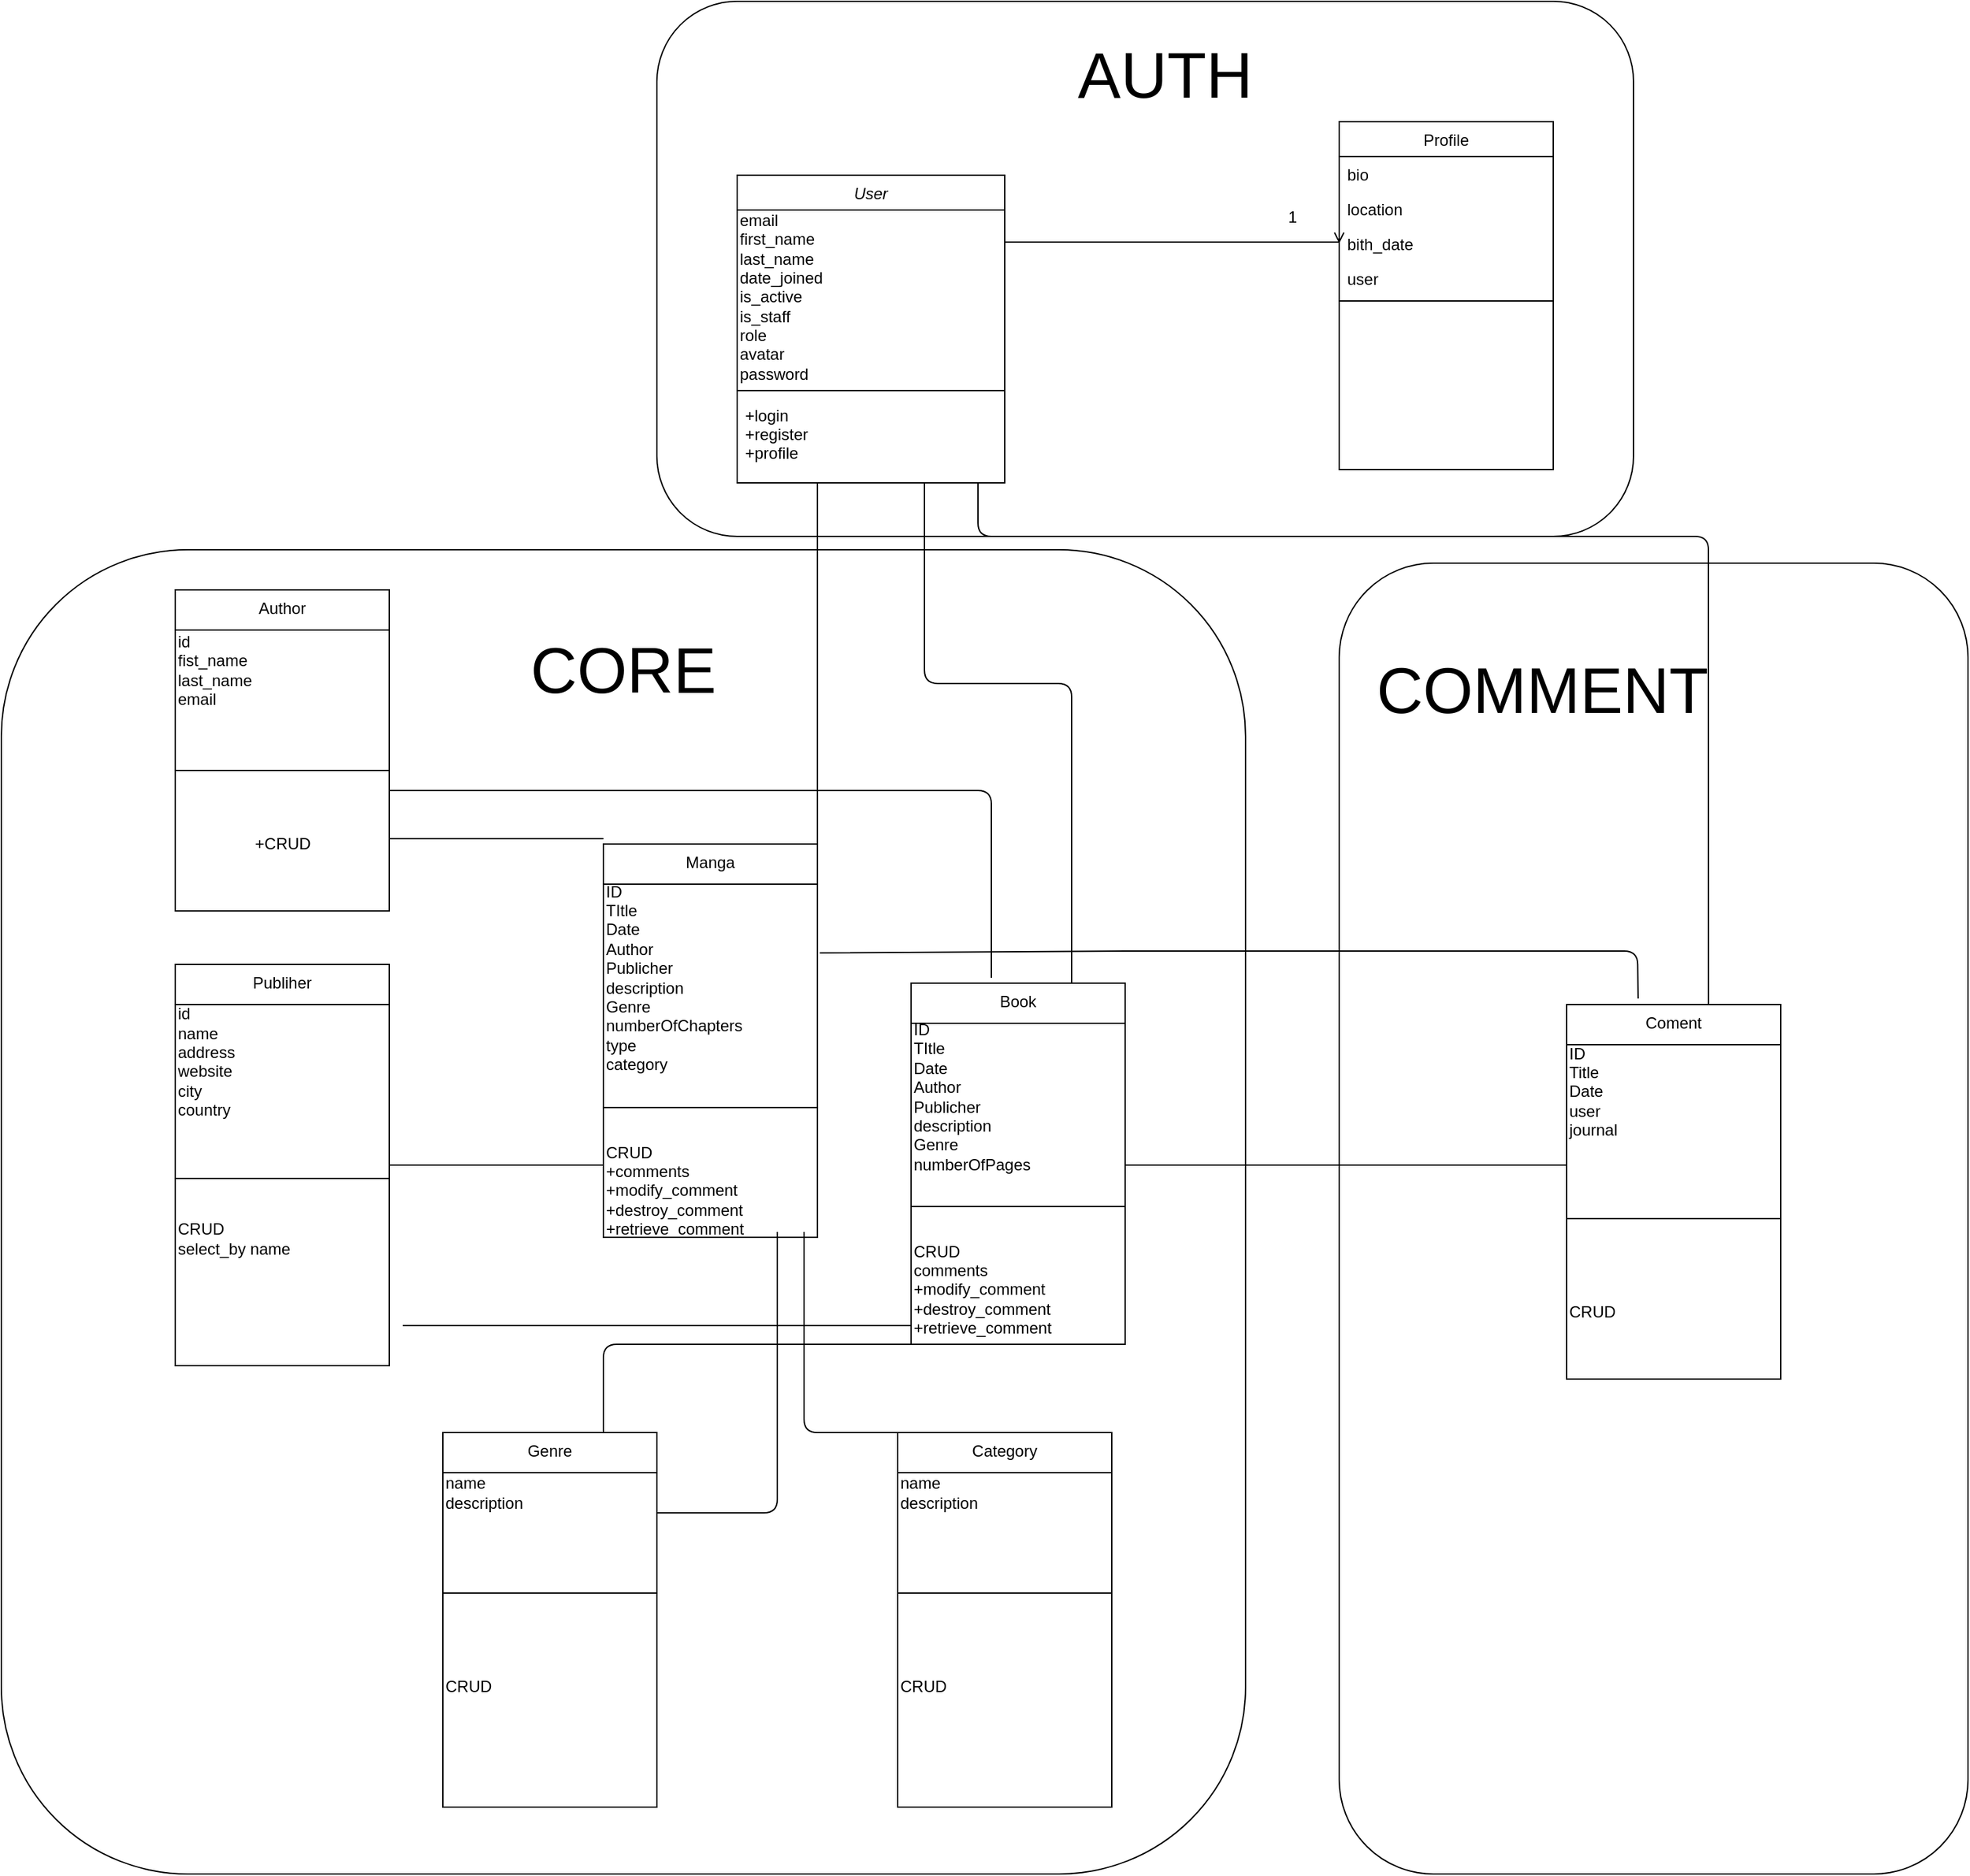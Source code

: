 <mxfile version="15.9.1" type="github">
  <diagram id="jcQOwkfmVCIZwTuygycr" name="Page-1">
    <mxGraphModel dx="4022" dy="2537" grid="1" gridSize="10" guides="1" tooltips="1" connect="1" arrows="1" fold="1" page="1" pageScale="1" pageWidth="827" pageHeight="1169" math="0" shadow="0">
      <root>
        <mxCell id="0" />
        <mxCell id="1" parent="0" />
        <mxCell id="Yu7iKz_LGdtoEw5sCeER-6" value="" style="rounded=1;whiteSpace=wrap;html=1;fontSize=48;" vertex="1" parent="1">
          <mxGeometry x="350" y="270" width="470" height="980" as="geometry" />
        </mxCell>
        <mxCell id="Yu7iKz_LGdtoEw5sCeER-4" value="" style="rounded=1;whiteSpace=wrap;html=1;fontSize=48;" vertex="1" parent="1">
          <mxGeometry x="-160" y="-150" width="730" height="400" as="geometry" />
        </mxCell>
        <mxCell id="Yu7iKz_LGdtoEw5sCeER-2" value="" style="rounded=1;whiteSpace=wrap;html=1;" vertex="1" parent="1">
          <mxGeometry x="-650" y="260" width="930" height="990" as="geometry" />
        </mxCell>
        <mxCell id="009FFuVWWafAC5ui-sYl-2" value="User" style="swimlane;fontStyle=2;align=center;verticalAlign=top;childLayout=stackLayout;horizontal=1;startSize=26;horizontalStack=0;resizeParent=1;resizeLast=0;collapsible=1;marginBottom=0;rounded=0;shadow=0;strokeWidth=1;" parent="1" vertex="1">
          <mxGeometry x="-100" y="-20" width="200" height="230" as="geometry">
            <mxRectangle x="230" y="140" width="160" height="26" as="alternateBounds" />
          </mxGeometry>
        </mxCell>
        <mxCell id="009FFuVWWafAC5ui-sYl-3" value="&lt;div&gt;&lt;span&gt;email&lt;/span&gt;&lt;/div&gt;&lt;div&gt;&lt;span&gt;first_name&lt;/span&gt;&lt;/div&gt;&lt;div&gt;&lt;span&gt;last_name&lt;/span&gt;&lt;/div&gt;&lt;div&gt;&lt;span&gt;date_joined&lt;/span&gt;&lt;/div&gt;&lt;div&gt;&lt;span&gt;is_active&lt;/span&gt;&lt;/div&gt;&lt;div&gt;&lt;span&gt;is_staff&lt;/span&gt;&lt;/div&gt;&lt;div&gt;&lt;span&gt;role&lt;/span&gt;&lt;/div&gt;&lt;div&gt;&lt;span&gt;avatar&lt;/span&gt;&lt;/div&gt;&lt;div&gt;password&amp;nbsp;&lt;/div&gt;" style="text;html=1;align=left;verticalAlign=middle;resizable=0;points=[];autosize=1;strokeColor=none;" parent="009FFuVWWafAC5ui-sYl-2" vertex="1">
          <mxGeometry y="26" width="200" height="130" as="geometry" />
        </mxCell>
        <mxCell id="009FFuVWWafAC5ui-sYl-4" value="" style="line;html=1;strokeWidth=1;align=left;verticalAlign=middle;spacingTop=-1;spacingLeft=3;spacingRight=3;rotatable=0;labelPosition=right;points=[];portConstraint=eastwest;" parent="009FFuVWWafAC5ui-sYl-2" vertex="1">
          <mxGeometry y="156" width="200" height="10" as="geometry" />
        </mxCell>
        <mxCell id="009FFuVWWafAC5ui-sYl-5" value="+login&#xa;+register&#xa;+profile" style="text;align=left;verticalAlign=top;spacingLeft=4;spacingRight=4;overflow=hidden;rotatable=0;points=[[0,0.5],[1,0.5]];portConstraint=eastwest;" parent="009FFuVWWafAC5ui-sYl-2" vertex="1">
          <mxGeometry y="166" width="200" height="54" as="geometry" />
        </mxCell>
        <mxCell id="009FFuVWWafAC5ui-sYl-6" value="" style="endArrow=open;shadow=0;strokeWidth=1;rounded=0;endFill=1;edgeStyle=elbowEdgeStyle;elbow=vertical;entryX=0;entryY=0.5;entryDx=0;entryDy=0;" parent="1" source="009FFuVWWafAC5ui-sYl-2" target="009FFuVWWafAC5ui-sYl-71" edge="1">
          <mxGeometry x="0.5" y="41" relative="1" as="geometry">
            <mxPoint x="380" y="192" as="sourcePoint" />
            <mxPoint x="330" y="50" as="targetPoint" />
            <mxPoint x="-40" y="32" as="offset" />
            <Array as="points">
              <mxPoint x="330" y="30" />
            </Array>
          </mxGeometry>
        </mxCell>
        <mxCell id="009FFuVWWafAC5ui-sYl-7" value="1" style="resizable=0;align=right;verticalAlign=bottom;labelBackgroundColor=none;fontSize=12;" parent="009FFuVWWafAC5ui-sYl-6" connectable="0" vertex="1">
          <mxGeometry x="1" relative="1" as="geometry">
            <mxPoint x="-30" y="-11" as="offset" />
          </mxGeometry>
        </mxCell>
        <mxCell id="009FFuVWWafAC5ui-sYl-8" value="Manga" style="swimlane;fontStyle=0;align=center;verticalAlign=top;childLayout=stackLayout;horizontal=1;startSize=30;horizontalStack=0;resizeParent=1;resizeLast=0;collapsible=1;marginBottom=0;rounded=0;shadow=0;strokeWidth=1;" parent="1" vertex="1">
          <mxGeometry x="-200" y="480" width="160" height="294" as="geometry">
            <mxRectangle x="340" y="380" width="170" height="26" as="alternateBounds" />
          </mxGeometry>
        </mxCell>
        <mxCell id="009FFuVWWafAC5ui-sYl-9" value="ID&lt;br&gt;TItle&lt;br&gt;Date&lt;br&gt;Author&lt;br&gt;Publicher&lt;br&gt;description&lt;br&gt;Genre&lt;br&gt;numberOfChapters&lt;br&gt;type&lt;br&gt;category" style="text;html=1;align=left;verticalAlign=middle;resizable=0;points=[];autosize=1;strokeColor=none;rotation=0;" parent="009FFuVWWafAC5ui-sYl-8" vertex="1">
          <mxGeometry y="30" width="160" height="140" as="geometry" />
        </mxCell>
        <mxCell id="009FFuVWWafAC5ui-sYl-10" value="" style="line;html=1;strokeWidth=1;align=left;verticalAlign=middle;spacingTop=-1;spacingLeft=3;spacingRight=3;rotatable=0;labelPosition=right;points=[];portConstraint=eastwest;" parent="009FFuVWWafAC5ui-sYl-8" vertex="1">
          <mxGeometry y="170" width="160" height="54" as="geometry" />
        </mxCell>
        <mxCell id="009FFuVWWafAC5ui-sYl-11" value="CRUD&lt;br&gt;+comments&lt;br&gt;+modify_comment&lt;br&gt;+destroy_comment&lt;br&gt;+retrieve_comment" style="text;html=1;align=left;verticalAlign=middle;resizable=0;points=[];autosize=1;strokeColor=none;" parent="009FFuVWWafAC5ui-sYl-8" vertex="1">
          <mxGeometry y="224" width="160" height="70" as="geometry" />
        </mxCell>
        <mxCell id="009FFuVWWafAC5ui-sYl-12" value="Coment" style="swimlane;fontStyle=0;align=center;verticalAlign=top;childLayout=stackLayout;horizontal=1;startSize=30;horizontalStack=0;resizeParent=1;resizeLast=0;collapsible=1;marginBottom=0;rounded=0;shadow=0;strokeWidth=1;" parent="1" vertex="1">
          <mxGeometry x="520" y="600" width="160" height="280" as="geometry">
            <mxRectangle x="340" y="380" width="170" height="26" as="alternateBounds" />
          </mxGeometry>
        </mxCell>
        <mxCell id="009FFuVWWafAC5ui-sYl-13" value="ID&lt;br&gt;Title&lt;br&gt;Date&lt;br&gt;user&lt;br&gt;journal" style="text;html=1;align=left;verticalAlign=middle;resizable=0;points=[];autosize=1;strokeColor=none;" parent="009FFuVWWafAC5ui-sYl-12" vertex="1">
          <mxGeometry y="30" width="160" height="70" as="geometry" />
        </mxCell>
        <mxCell id="009FFuVWWafAC5ui-sYl-14" value="" style="line;html=1;strokeWidth=1;align=left;verticalAlign=middle;spacingTop=-1;spacingLeft=3;spacingRight=3;rotatable=0;labelPosition=right;points=[];portConstraint=eastwest;" parent="009FFuVWWafAC5ui-sYl-12" vertex="1">
          <mxGeometry y="100" width="160" height="120" as="geometry" />
        </mxCell>
        <mxCell id="009FFuVWWafAC5ui-sYl-15" value="CRUD" style="text;html=1;align=left;verticalAlign=middle;resizable=0;points=[];autosize=1;strokeColor=none;" parent="009FFuVWWafAC5ui-sYl-12" vertex="1">
          <mxGeometry y="220" width="160" height="20" as="geometry" />
        </mxCell>
        <mxCell id="009FFuVWWafAC5ui-sYl-16" value="Author" style="swimlane;fontStyle=0;align=center;verticalAlign=top;childLayout=stackLayout;horizontal=1;startSize=30;horizontalStack=0;resizeParent=1;resizeLast=0;collapsible=1;marginBottom=0;rounded=0;shadow=0;strokeWidth=1;" parent="1" vertex="1">
          <mxGeometry x="-520" y="290" width="160" height="240" as="geometry">
            <mxRectangle x="340" y="380" width="170" height="26" as="alternateBounds" />
          </mxGeometry>
        </mxCell>
        <mxCell id="009FFuVWWafAC5ui-sYl-17" value="id&lt;br&gt;fist_name&lt;br&gt;last_name&lt;br&gt;email" style="text;html=1;align=left;verticalAlign=middle;resizable=0;points=[];autosize=1;strokeColor=none;" parent="009FFuVWWafAC5ui-sYl-16" vertex="1">
          <mxGeometry y="30" width="160" height="60" as="geometry" />
        </mxCell>
        <mxCell id="009FFuVWWafAC5ui-sYl-18" value="" style="line;html=1;strokeWidth=1;align=left;verticalAlign=middle;spacingTop=-1;spacingLeft=3;spacingRight=3;rotatable=0;labelPosition=right;points=[];portConstraint=eastwest;" parent="009FFuVWWafAC5ui-sYl-16" vertex="1">
          <mxGeometry y="90" width="160" height="90" as="geometry" />
        </mxCell>
        <mxCell id="009FFuVWWafAC5ui-sYl-19" value="+CRUD" style="text;html=1;align=center;verticalAlign=middle;resizable=0;points=[];autosize=1;strokeColor=none;" parent="009FFuVWWafAC5ui-sYl-16" vertex="1">
          <mxGeometry y="180" width="160" height="20" as="geometry" />
        </mxCell>
        <mxCell id="009FFuVWWafAC5ui-sYl-20" value="Publiher" style="swimlane;fontStyle=0;align=center;verticalAlign=top;childLayout=stackLayout;horizontal=1;startSize=30;horizontalStack=0;resizeParent=1;resizeLast=0;collapsible=1;marginBottom=0;rounded=0;shadow=0;strokeWidth=1;" parent="1" vertex="1">
          <mxGeometry x="-520" y="570" width="160" height="300" as="geometry">
            <mxRectangle x="340" y="380" width="170" height="26" as="alternateBounds" />
          </mxGeometry>
        </mxCell>
        <mxCell id="009FFuVWWafAC5ui-sYl-21" value="&lt;span&gt;id&lt;/span&gt;&lt;br&gt;&lt;span&gt;name&lt;br&gt;&lt;/span&gt;address&lt;br&gt;website&lt;br&gt;city&lt;br&gt;&lt;span&gt;country&lt;/span&gt;&lt;br&gt;&lt;div&gt;&lt;br&gt;&lt;/div&gt;" style="text;html=1;align=left;verticalAlign=middle;resizable=0;points=[];autosize=1;strokeColor=none;" parent="009FFuVWWafAC5ui-sYl-20" vertex="1">
          <mxGeometry y="30" width="160" height="100" as="geometry" />
        </mxCell>
        <mxCell id="009FFuVWWafAC5ui-sYl-22" value="" style="line;html=1;strokeWidth=1;align=left;verticalAlign=middle;spacingTop=-1;spacingLeft=3;spacingRight=3;rotatable=0;labelPosition=right;points=[];portConstraint=eastwest;" parent="009FFuVWWafAC5ui-sYl-20" vertex="1">
          <mxGeometry y="130" width="160" height="60" as="geometry" />
        </mxCell>
        <mxCell id="009FFuVWWafAC5ui-sYl-23" value="CRUD&lt;br&gt;select_by name" style="text;html=1;align=left;verticalAlign=middle;resizable=0;points=[];autosize=1;strokeColor=none;" parent="009FFuVWWafAC5ui-sYl-20" vertex="1">
          <mxGeometry y="190" width="160" height="30" as="geometry" />
        </mxCell>
        <mxCell id="009FFuVWWafAC5ui-sYl-24" value="" style="endArrow=none;html=1;exitX=0.334;exitY=-0.016;exitDx=0;exitDy=0;exitPerimeter=0;entryX=1.011;entryY=0.367;entryDx=0;entryDy=0;entryPerimeter=0;" parent="1" source="009FFuVWWafAC5ui-sYl-12" target="009FFuVWWafAC5ui-sYl-9" edge="1">
          <mxGeometry width="50" height="50" relative="1" as="geometry">
            <mxPoint x="410.8" y="608.56" as="sourcePoint" />
            <mxPoint x="-10" y="530" as="targetPoint" />
            <Array as="points">
              <mxPoint x="573" y="560" />
              <mxPoint x="411" y="560" />
              <mxPoint x="200" y="560" />
            </Array>
          </mxGeometry>
        </mxCell>
        <mxCell id="009FFuVWWafAC5ui-sYl-26" value="" style="endArrow=none;html=1;" parent="1" edge="1">
          <mxGeometry width="50" height="50" relative="1" as="geometry">
            <mxPoint x="-40" y="482" as="sourcePoint" />
            <mxPoint x="-40" y="210" as="targetPoint" />
            <Array as="points" />
          </mxGeometry>
        </mxCell>
        <mxCell id="009FFuVWWafAC5ui-sYl-27" value="" style="endArrow=none;html=1;" parent="1" edge="1">
          <mxGeometry width="50" height="50" relative="1" as="geometry">
            <mxPoint x="-360" y="476" as="sourcePoint" />
            <mxPoint x="-200" y="476" as="targetPoint" />
            <Array as="points" />
          </mxGeometry>
        </mxCell>
        <mxCell id="009FFuVWWafAC5ui-sYl-28" value="" style="endArrow=none;html=1;" parent="1" edge="1">
          <mxGeometry width="50" height="50" relative="1" as="geometry">
            <mxPoint x="-200" y="720" as="sourcePoint" />
            <mxPoint x="-360" y="720" as="targetPoint" />
            <Array as="points" />
          </mxGeometry>
        </mxCell>
        <mxCell id="009FFuVWWafAC5ui-sYl-33" value="Book" style="swimlane;fontStyle=0;align=center;verticalAlign=top;childLayout=stackLayout;horizontal=1;startSize=30;horizontalStack=0;resizeParent=1;resizeLast=0;collapsible=1;marginBottom=0;rounded=0;shadow=0;strokeWidth=1;" parent="1" vertex="1">
          <mxGeometry x="30" y="584" width="160" height="270" as="geometry">
            <mxRectangle x="340" y="380" width="170" height="26" as="alternateBounds" />
          </mxGeometry>
        </mxCell>
        <mxCell id="009FFuVWWafAC5ui-sYl-34" value="ID&lt;br&gt;TItle&lt;br&gt;Date&lt;br&gt;Author&lt;br&gt;Publicher&lt;br&gt;description&lt;br&gt;Genre&lt;br&gt;numberOfPages" style="text;html=1;align=left;verticalAlign=middle;resizable=0;points=[];autosize=1;strokeColor=none;rotation=0;" parent="009FFuVWWafAC5ui-sYl-33" vertex="1">
          <mxGeometry y="30" width="160" height="110" as="geometry" />
        </mxCell>
        <mxCell id="009FFuVWWafAC5ui-sYl-35" value="" style="line;html=1;strokeWidth=1;align=left;verticalAlign=middle;spacingTop=-1;spacingLeft=3;spacingRight=3;rotatable=0;labelPosition=right;points=[];portConstraint=eastwest;" parent="009FFuVWWafAC5ui-sYl-33" vertex="1">
          <mxGeometry y="140" width="160" height="54" as="geometry" />
        </mxCell>
        <mxCell id="009FFuVWWafAC5ui-sYl-36" value="CRUD&lt;br&gt;comments&lt;br&gt;+modify_comment&lt;br&gt;+destroy_comment&lt;br&gt;+retrieve_comment" style="text;html=1;align=left;verticalAlign=middle;resizable=0;points=[];autosize=1;strokeColor=none;" parent="009FFuVWWafAC5ui-sYl-33" vertex="1">
          <mxGeometry y="194" width="160" height="70" as="geometry" />
        </mxCell>
        <mxCell id="009FFuVWWafAC5ui-sYl-38" value="" style="endArrow=none;html=1;" parent="1" edge="1">
          <mxGeometry width="50" height="50" relative="1" as="geometry">
            <mxPoint x="-360" y="440" as="sourcePoint" />
            <mxPoint x="90" y="580" as="targetPoint" />
            <Array as="points">
              <mxPoint x="90" y="440" />
            </Array>
          </mxGeometry>
        </mxCell>
        <mxCell id="009FFuVWWafAC5ui-sYl-39" value="" style="endArrow=none;html=1;" parent="1" edge="1">
          <mxGeometry width="50" height="50" relative="1" as="geometry">
            <mxPoint x="30" y="840" as="sourcePoint" />
            <mxPoint x="-350" y="840" as="targetPoint" />
            <Array as="points" />
          </mxGeometry>
        </mxCell>
        <mxCell id="009FFuVWWafAC5ui-sYl-46" value="Genre" style="swimlane;fontStyle=0;align=center;verticalAlign=top;childLayout=stackLayout;horizontal=1;startSize=30;horizontalStack=0;resizeParent=1;resizeLast=0;collapsible=1;marginBottom=0;rounded=0;shadow=0;strokeWidth=1;" parent="1" vertex="1">
          <mxGeometry x="-320" y="920" width="160" height="280" as="geometry">
            <mxRectangle x="340" y="380" width="170" height="26" as="alternateBounds" />
          </mxGeometry>
        </mxCell>
        <mxCell id="009FFuVWWafAC5ui-sYl-47" value="name&lt;br&gt;description" style="text;html=1;align=left;verticalAlign=middle;resizable=0;points=[];autosize=1;strokeColor=none;" parent="009FFuVWWafAC5ui-sYl-46" vertex="1">
          <mxGeometry y="30" width="160" height="30" as="geometry" />
        </mxCell>
        <mxCell id="009FFuVWWafAC5ui-sYl-48" value="" style="line;html=1;strokeWidth=1;align=left;verticalAlign=middle;spacingTop=-1;spacingLeft=3;spacingRight=3;rotatable=0;labelPosition=right;points=[];portConstraint=eastwest;" parent="009FFuVWWafAC5ui-sYl-46" vertex="1">
          <mxGeometry y="60" width="160" height="120" as="geometry" />
        </mxCell>
        <mxCell id="009FFuVWWafAC5ui-sYl-49" value="CRUD" style="text;html=1;align=left;verticalAlign=middle;resizable=0;points=[];autosize=1;strokeColor=none;" parent="009FFuVWWafAC5ui-sYl-46" vertex="1">
          <mxGeometry y="180" width="160" height="20" as="geometry" />
        </mxCell>
        <mxCell id="009FFuVWWafAC5ui-sYl-50" value="Category" style="swimlane;fontStyle=0;align=center;verticalAlign=top;childLayout=stackLayout;horizontal=1;startSize=30;horizontalStack=0;resizeParent=1;resizeLast=0;collapsible=1;marginBottom=0;rounded=0;shadow=0;strokeWidth=1;" parent="1" vertex="1">
          <mxGeometry x="20" y="920" width="160" height="280" as="geometry">
            <mxRectangle x="340" y="380" width="170" height="26" as="alternateBounds" />
          </mxGeometry>
        </mxCell>
        <mxCell id="009FFuVWWafAC5ui-sYl-51" value="name&lt;br&gt;description" style="text;html=1;align=left;verticalAlign=middle;resizable=0;points=[];autosize=1;strokeColor=none;" parent="009FFuVWWafAC5ui-sYl-50" vertex="1">
          <mxGeometry y="30" width="160" height="30" as="geometry" />
        </mxCell>
        <mxCell id="009FFuVWWafAC5ui-sYl-52" value="" style="line;html=1;strokeWidth=1;align=left;verticalAlign=middle;spacingTop=-1;spacingLeft=3;spacingRight=3;rotatable=0;labelPosition=right;points=[];portConstraint=eastwest;" parent="009FFuVWWafAC5ui-sYl-50" vertex="1">
          <mxGeometry y="60" width="160" height="120" as="geometry" />
        </mxCell>
        <mxCell id="009FFuVWWafAC5ui-sYl-53" value="CRUD" style="text;html=1;align=left;verticalAlign=middle;resizable=0;points=[];autosize=1;strokeColor=none;" parent="009FFuVWWafAC5ui-sYl-50" vertex="1">
          <mxGeometry y="180" width="160" height="20" as="geometry" />
        </mxCell>
        <mxCell id="009FFuVWWafAC5ui-sYl-58" value="" style="endArrow=none;html=1;exitX=0.246;exitY=0;exitDx=0;exitDy=0;exitPerimeter=0;" parent="1" source="009FFuVWWafAC5ui-sYl-50" edge="1">
          <mxGeometry width="50" height="50" relative="1" as="geometry">
            <mxPoint x="-120" y="930" as="sourcePoint" />
            <mxPoint x="-50" y="770" as="targetPoint" />
            <Array as="points">
              <mxPoint x="-50" y="920" />
            </Array>
          </mxGeometry>
        </mxCell>
        <mxCell id="009FFuVWWafAC5ui-sYl-60" value="" style="endArrow=none;html=1;exitX=0.75;exitY=0;exitDx=0;exitDy=0;exitPerimeter=0;entryX=0;entryY=1;entryDx=0;entryDy=0;" parent="1" source="009FFuVWWafAC5ui-sYl-46" target="009FFuVWWafAC5ui-sYl-33" edge="1">
          <mxGeometry width="50" height="50" relative="1" as="geometry">
            <mxPoint x="120" y="910" as="sourcePoint" />
            <mxPoint x="190" y="840" as="targetPoint" />
            <Array as="points">
              <mxPoint x="-200" y="854" />
            </Array>
          </mxGeometry>
        </mxCell>
        <mxCell id="009FFuVWWafAC5ui-sYl-61" value="" style="endArrow=none;html=1;" parent="1" edge="1">
          <mxGeometry width="50" height="50" relative="1" as="geometry">
            <mxPoint x="-160" y="980" as="sourcePoint" />
            <mxPoint x="-70" y="770" as="targetPoint" />
            <Array as="points">
              <mxPoint x="-70" y="980" />
            </Array>
          </mxGeometry>
        </mxCell>
        <mxCell id="009FFuVWWafAC5ui-sYl-62" value="" style="endArrow=none;html=1;" parent="1" edge="1">
          <mxGeometry width="50" height="50" relative="1" as="geometry">
            <mxPoint x="520" y="720" as="sourcePoint" />
            <mxPoint x="190" y="720" as="targetPoint" />
            <Array as="points" />
          </mxGeometry>
        </mxCell>
        <mxCell id="009FFuVWWafAC5ui-sYl-68" value="Profile" style="swimlane;fontStyle=0;align=center;verticalAlign=top;childLayout=stackLayout;horizontal=1;startSize=26;horizontalStack=0;resizeParent=1;resizeLast=0;collapsible=1;marginBottom=0;rounded=0;shadow=0;strokeWidth=1;" parent="1" vertex="1">
          <mxGeometry x="350" y="-60" width="160" height="260" as="geometry">
            <mxRectangle x="550" y="140" width="160" height="26" as="alternateBounds" />
          </mxGeometry>
        </mxCell>
        <mxCell id="009FFuVWWafAC5ui-sYl-69" value="bio" style="text;align=left;verticalAlign=top;spacingLeft=4;spacingRight=4;overflow=hidden;rotatable=0;points=[[0,0.5],[1,0.5]];portConstraint=eastwest;rounded=0;shadow=0;html=0;" parent="009FFuVWWafAC5ui-sYl-68" vertex="1">
          <mxGeometry y="26" width="160" height="26" as="geometry" />
        </mxCell>
        <mxCell id="009FFuVWWafAC5ui-sYl-70" value="location" style="text;align=left;verticalAlign=top;spacingLeft=4;spacingRight=4;overflow=hidden;rotatable=0;points=[[0,0.5],[1,0.5]];portConstraint=eastwest;" parent="009FFuVWWafAC5ui-sYl-68" vertex="1">
          <mxGeometry y="52" width="160" height="26" as="geometry" />
        </mxCell>
        <mxCell id="009FFuVWWafAC5ui-sYl-71" value="bith_date" style="text;align=left;verticalAlign=top;spacingLeft=4;spacingRight=4;overflow=hidden;rotatable=0;points=[[0,0.5],[1,0.5]];portConstraint=eastwest;rounded=0;shadow=0;html=0;" parent="009FFuVWWafAC5ui-sYl-68" vertex="1">
          <mxGeometry y="78" width="160" height="26" as="geometry" />
        </mxCell>
        <mxCell id="009FFuVWWafAC5ui-sYl-72" value="user" style="text;align=left;verticalAlign=top;spacingLeft=4;spacingRight=4;overflow=hidden;rotatable=0;points=[[0,0.5],[1,0.5]];portConstraint=eastwest;rounded=0;shadow=0;html=0;" parent="009FFuVWWafAC5ui-sYl-68" vertex="1">
          <mxGeometry y="104" width="160" height="26" as="geometry" />
        </mxCell>
        <mxCell id="009FFuVWWafAC5ui-sYl-73" value="" style="line;html=1;strokeWidth=1;align=left;verticalAlign=middle;spacingTop=-1;spacingLeft=3;spacingRight=3;rotatable=0;labelPosition=right;points=[];portConstraint=eastwest;" parent="009FFuVWWafAC5ui-sYl-68" vertex="1">
          <mxGeometry y="130" width="160" height="8" as="geometry" />
        </mxCell>
        <mxCell id="009FFuVWWafAC5ui-sYl-75" value="" style="endArrow=none;html=1;exitX=0.75;exitY=0;exitDx=0;exitDy=0;" parent="1" source="009FFuVWWafAC5ui-sYl-33" edge="1">
          <mxGeometry width="50" height="50" relative="1" as="geometry">
            <mxPoint x="-30" y="492" as="sourcePoint" />
            <mxPoint x="40" y="210" as="targetPoint" />
            <Array as="points">
              <mxPoint x="150" y="360" />
              <mxPoint x="40" y="360" />
            </Array>
          </mxGeometry>
        </mxCell>
        <mxCell id="009FFuVWWafAC5ui-sYl-76" value="" style="endArrow=none;html=1;exitX=0.663;exitY=0;exitDx=0;exitDy=0;exitPerimeter=0;" parent="1" source="009FFuVWWafAC5ui-sYl-12" edge="1">
          <mxGeometry width="50" height="50" relative="1" as="geometry">
            <mxPoint x="160" y="594" as="sourcePoint" />
            <mxPoint x="80" y="210" as="targetPoint" />
            <Array as="points">
              <mxPoint x="626" y="250" />
              <mxPoint x="80" y="250" />
            </Array>
          </mxGeometry>
        </mxCell>
        <mxCell id="Yu7iKz_LGdtoEw5sCeER-3" value="&lt;font style=&quot;font-size: 48px&quot;&gt;CORE&lt;/font&gt;" style="text;html=1;strokeColor=none;fillColor=none;align=center;verticalAlign=middle;whiteSpace=wrap;rounded=0;" vertex="1" parent="1">
          <mxGeometry x="-290" y="310" width="210" height="80" as="geometry" />
        </mxCell>
        <mxCell id="Yu7iKz_LGdtoEw5sCeER-5" value="AUTH" style="text;html=1;strokeColor=none;fillColor=none;align=center;verticalAlign=middle;whiteSpace=wrap;rounded=0;fontSize=48;" vertex="1" parent="1">
          <mxGeometry x="190" y="-110" width="60" height="30" as="geometry" />
        </mxCell>
        <mxCell id="Yu7iKz_LGdtoEw5sCeER-7" value="COMMENT" style="text;html=1;strokeColor=none;fillColor=none;align=center;verticalAlign=middle;whiteSpace=wrap;rounded=0;fontSize=48;" vertex="1" parent="1">
          <mxGeometry x="414" y="350" width="176" height="30" as="geometry" />
        </mxCell>
      </root>
    </mxGraphModel>
  </diagram>
</mxfile>
